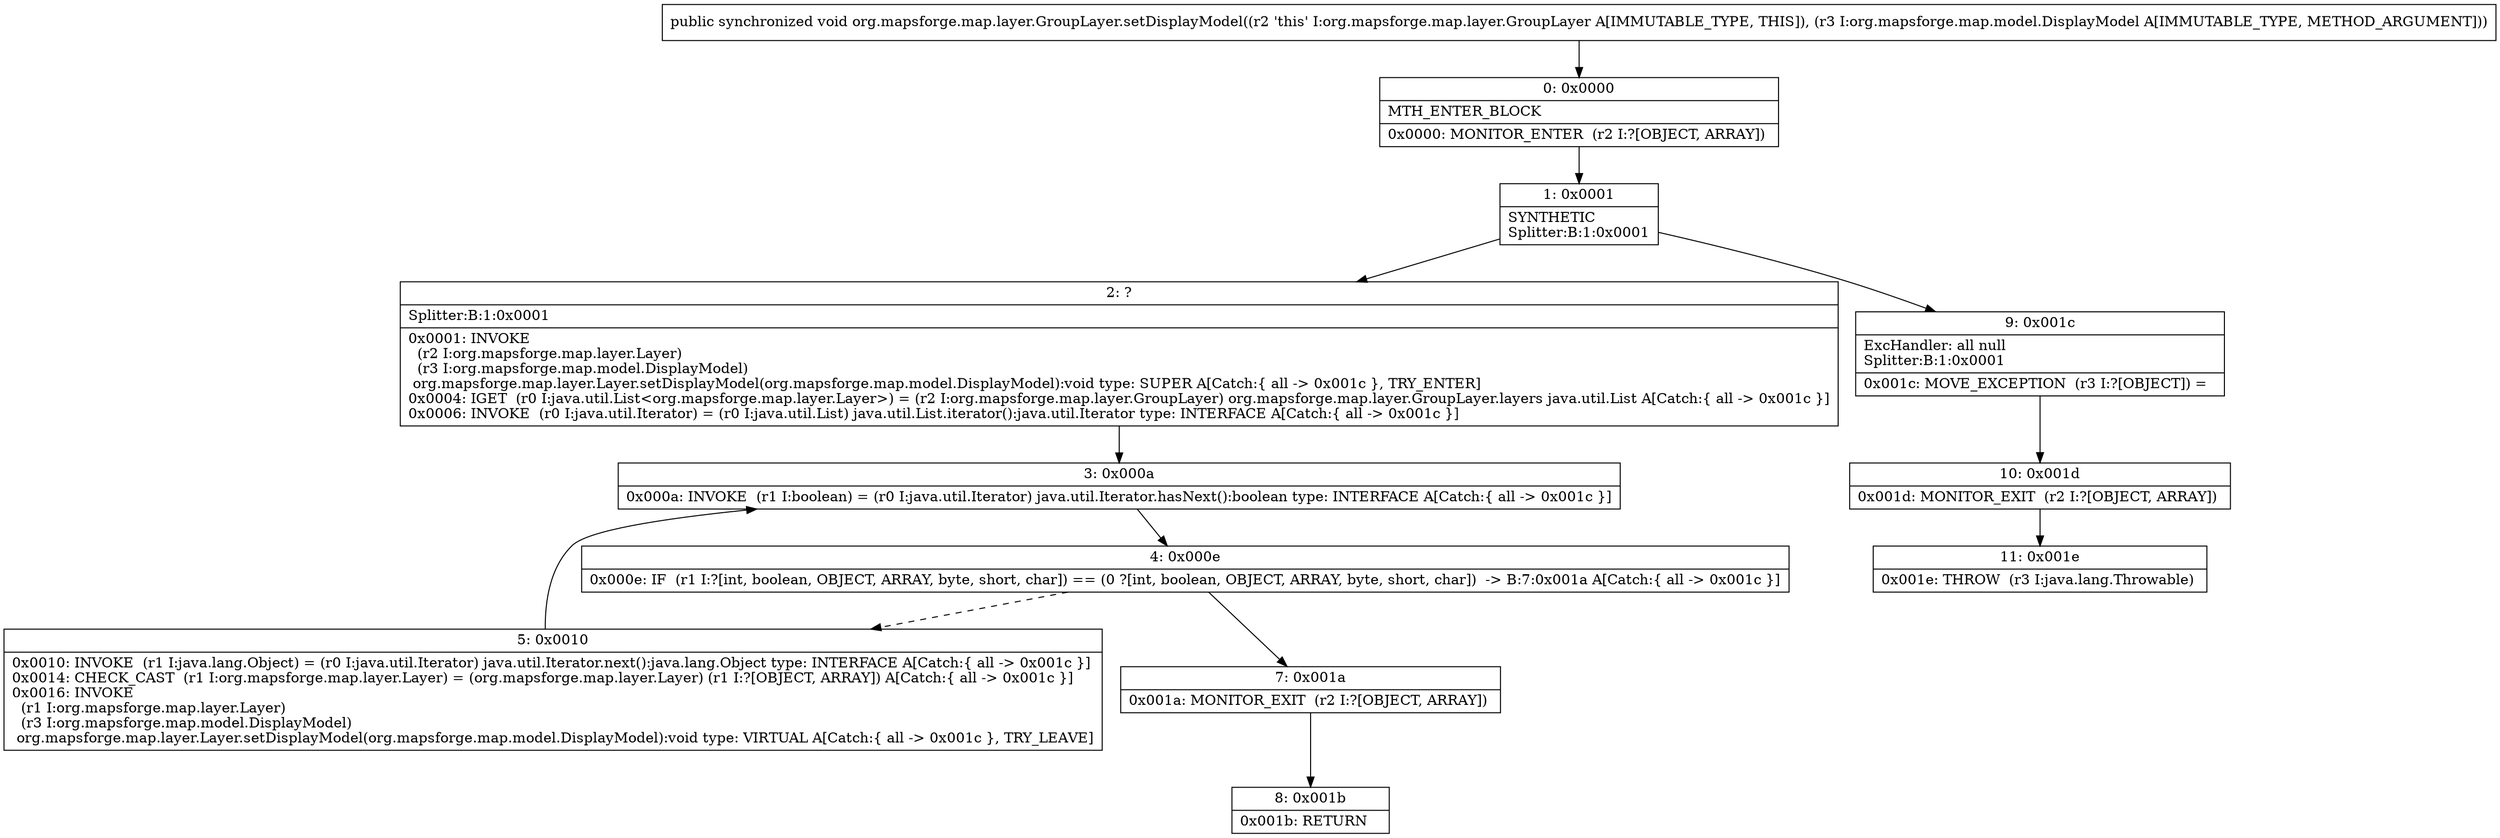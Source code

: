 digraph "CFG fororg.mapsforge.map.layer.GroupLayer.setDisplayModel(Lorg\/mapsforge\/map\/model\/DisplayModel;)V" {
Node_0 [shape=record,label="{0\:\ 0x0000|MTH_ENTER_BLOCK\l|0x0000: MONITOR_ENTER  (r2 I:?[OBJECT, ARRAY]) \l}"];
Node_1 [shape=record,label="{1\:\ 0x0001|SYNTHETIC\lSplitter:B:1:0x0001\l}"];
Node_2 [shape=record,label="{2\:\ ?|Splitter:B:1:0x0001\l|0x0001: INVOKE  \l  (r2 I:org.mapsforge.map.layer.Layer)\l  (r3 I:org.mapsforge.map.model.DisplayModel)\l org.mapsforge.map.layer.Layer.setDisplayModel(org.mapsforge.map.model.DisplayModel):void type: SUPER A[Catch:\{ all \-\> 0x001c \}, TRY_ENTER]\l0x0004: IGET  (r0 I:java.util.List\<org.mapsforge.map.layer.Layer\>) = (r2 I:org.mapsforge.map.layer.GroupLayer) org.mapsforge.map.layer.GroupLayer.layers java.util.List A[Catch:\{ all \-\> 0x001c \}]\l0x0006: INVOKE  (r0 I:java.util.Iterator) = (r0 I:java.util.List) java.util.List.iterator():java.util.Iterator type: INTERFACE A[Catch:\{ all \-\> 0x001c \}]\l}"];
Node_3 [shape=record,label="{3\:\ 0x000a|0x000a: INVOKE  (r1 I:boolean) = (r0 I:java.util.Iterator) java.util.Iterator.hasNext():boolean type: INTERFACE A[Catch:\{ all \-\> 0x001c \}]\l}"];
Node_4 [shape=record,label="{4\:\ 0x000e|0x000e: IF  (r1 I:?[int, boolean, OBJECT, ARRAY, byte, short, char]) == (0 ?[int, boolean, OBJECT, ARRAY, byte, short, char])  \-\> B:7:0x001a A[Catch:\{ all \-\> 0x001c \}]\l}"];
Node_5 [shape=record,label="{5\:\ 0x0010|0x0010: INVOKE  (r1 I:java.lang.Object) = (r0 I:java.util.Iterator) java.util.Iterator.next():java.lang.Object type: INTERFACE A[Catch:\{ all \-\> 0x001c \}]\l0x0014: CHECK_CAST  (r1 I:org.mapsforge.map.layer.Layer) = (org.mapsforge.map.layer.Layer) (r1 I:?[OBJECT, ARRAY]) A[Catch:\{ all \-\> 0x001c \}]\l0x0016: INVOKE  \l  (r1 I:org.mapsforge.map.layer.Layer)\l  (r3 I:org.mapsforge.map.model.DisplayModel)\l org.mapsforge.map.layer.Layer.setDisplayModel(org.mapsforge.map.model.DisplayModel):void type: VIRTUAL A[Catch:\{ all \-\> 0x001c \}, TRY_LEAVE]\l}"];
Node_7 [shape=record,label="{7\:\ 0x001a|0x001a: MONITOR_EXIT  (r2 I:?[OBJECT, ARRAY]) \l}"];
Node_8 [shape=record,label="{8\:\ 0x001b|0x001b: RETURN   \l}"];
Node_9 [shape=record,label="{9\:\ 0x001c|ExcHandler: all null\lSplitter:B:1:0x0001\l|0x001c: MOVE_EXCEPTION  (r3 I:?[OBJECT]) =  \l}"];
Node_10 [shape=record,label="{10\:\ 0x001d|0x001d: MONITOR_EXIT  (r2 I:?[OBJECT, ARRAY]) \l}"];
Node_11 [shape=record,label="{11\:\ 0x001e|0x001e: THROW  (r3 I:java.lang.Throwable) \l}"];
MethodNode[shape=record,label="{public synchronized void org.mapsforge.map.layer.GroupLayer.setDisplayModel((r2 'this' I:org.mapsforge.map.layer.GroupLayer A[IMMUTABLE_TYPE, THIS]), (r3 I:org.mapsforge.map.model.DisplayModel A[IMMUTABLE_TYPE, METHOD_ARGUMENT])) }"];
MethodNode -> Node_0;
Node_0 -> Node_1;
Node_1 -> Node_2;
Node_1 -> Node_9;
Node_2 -> Node_3;
Node_3 -> Node_4;
Node_4 -> Node_5[style=dashed];
Node_4 -> Node_7;
Node_5 -> Node_3;
Node_7 -> Node_8;
Node_9 -> Node_10;
Node_10 -> Node_11;
}

